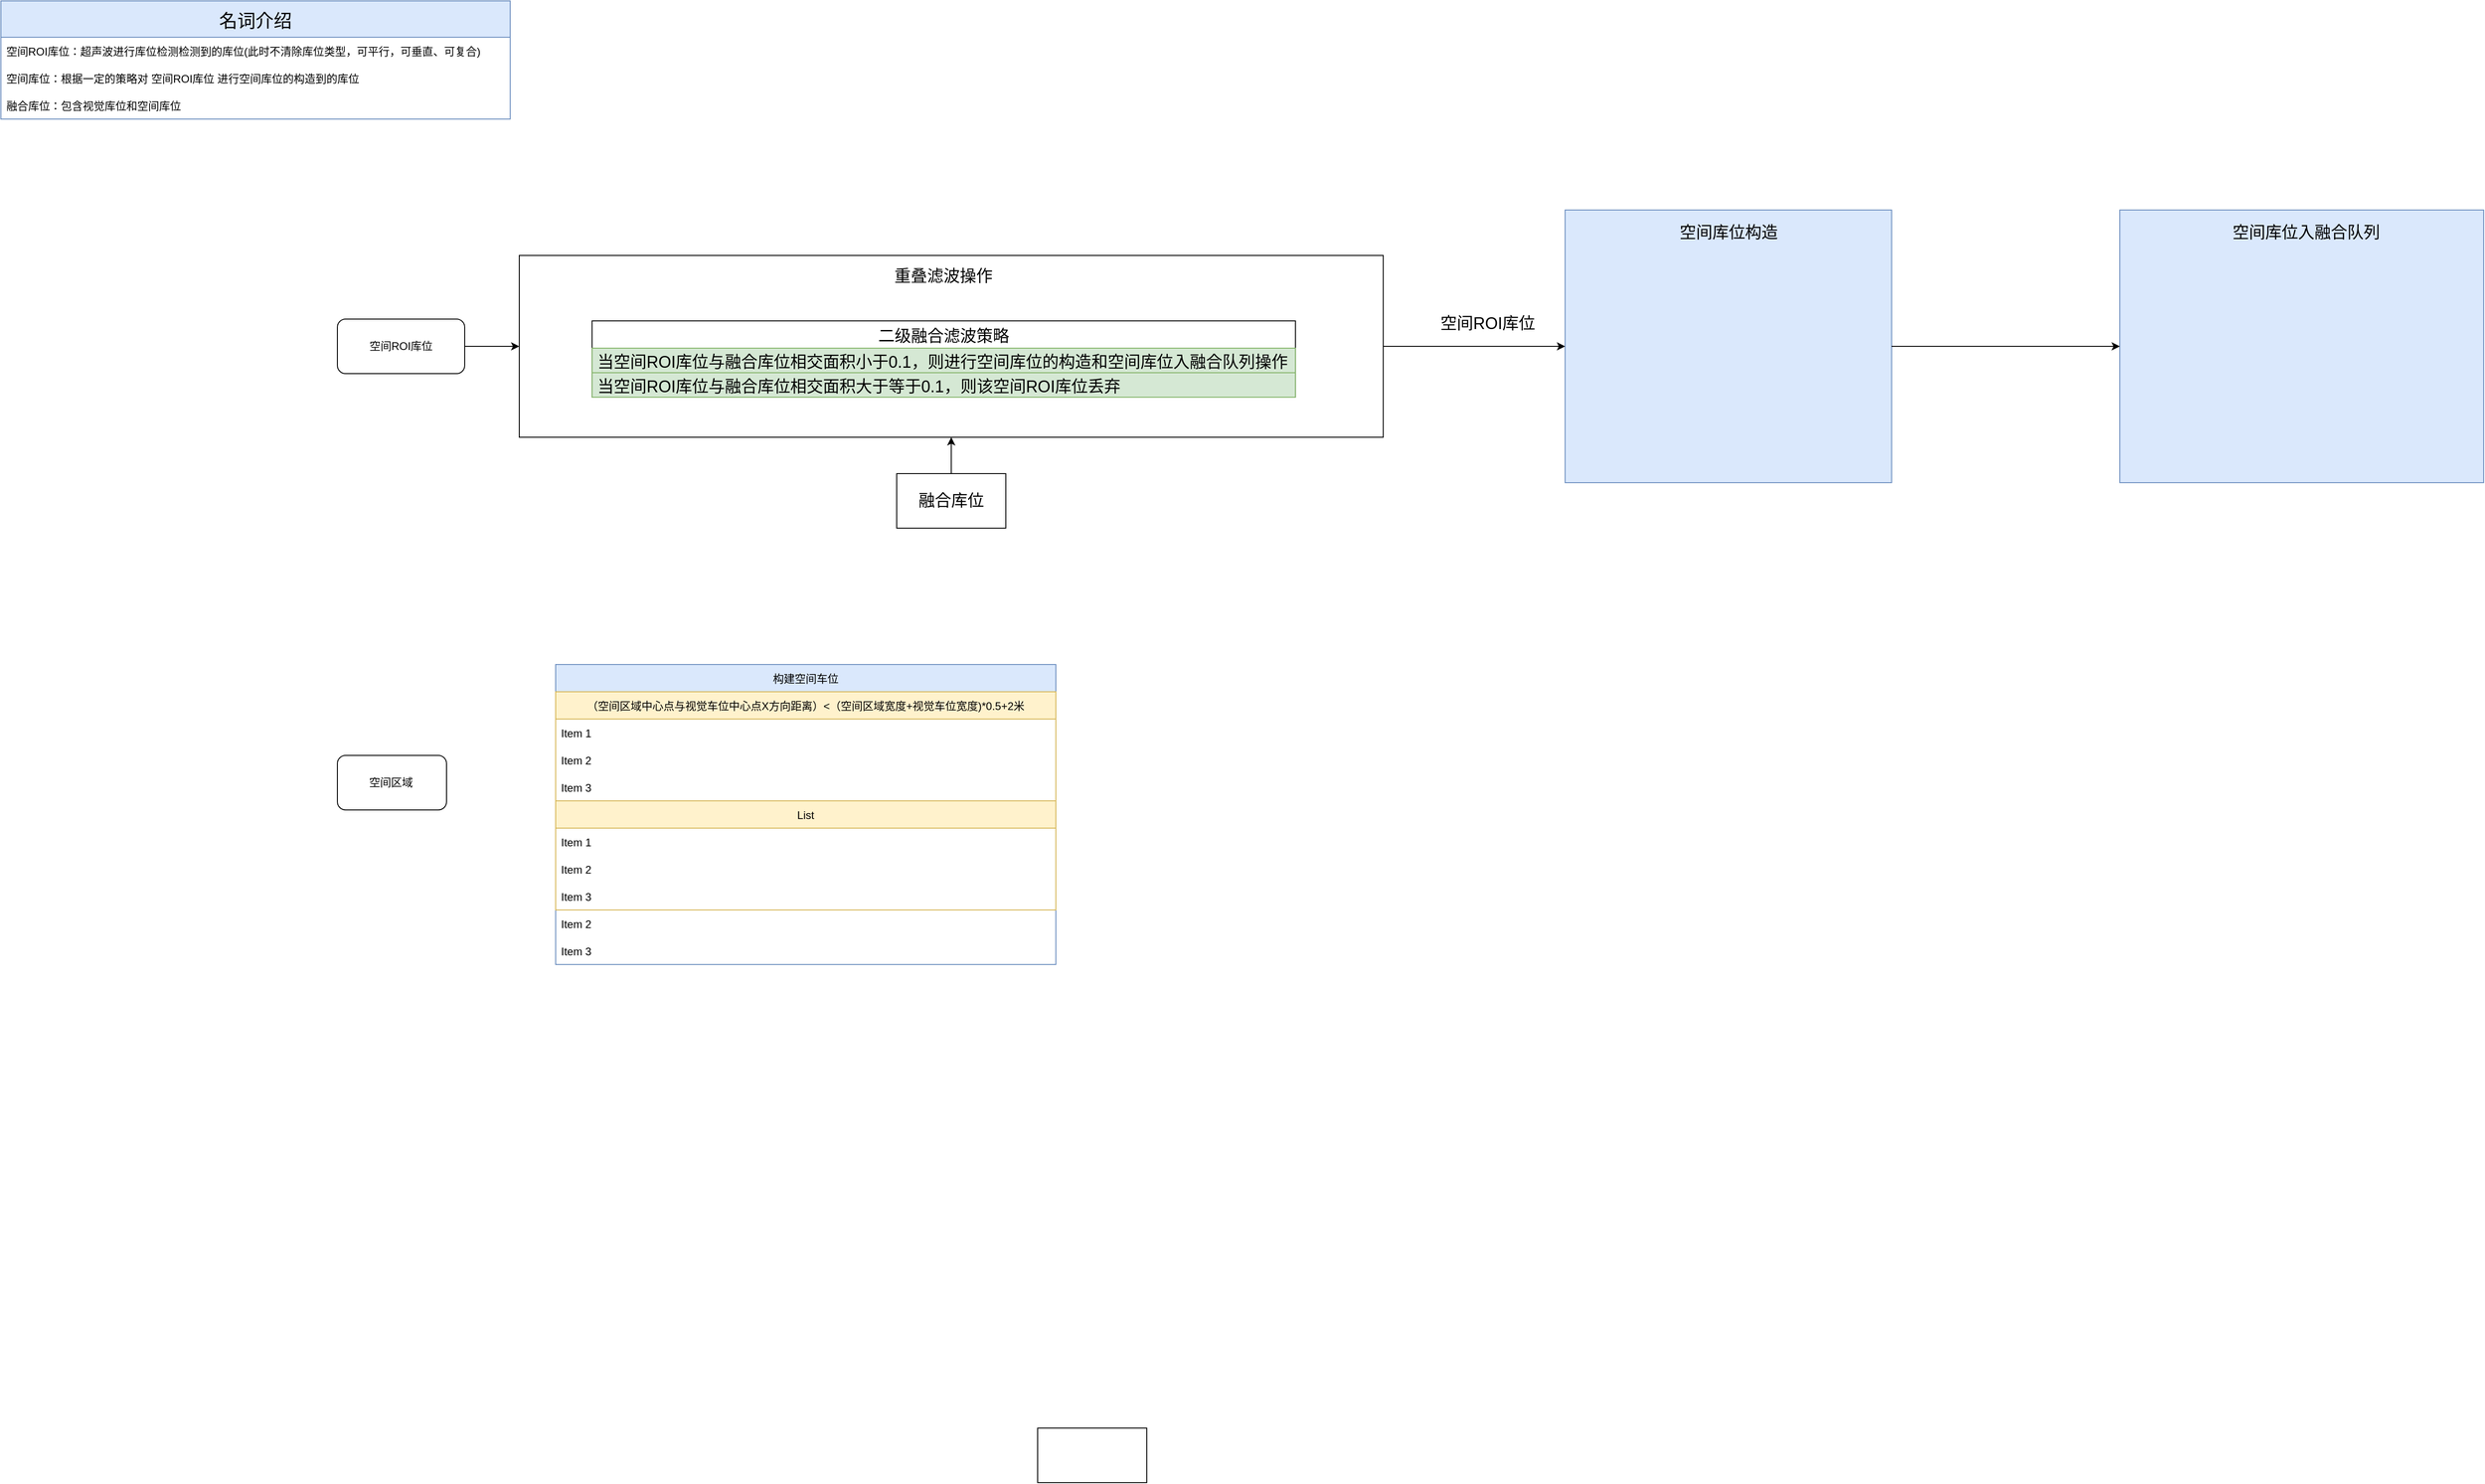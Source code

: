<mxfile version="16.2.4" type="github">
  <diagram id="cVR37ZmWGLsnPl2WjFdK" name="第 1 页">
    <mxGraphModel dx="830" dy="429" grid="1" gridSize="10" guides="1" tooltips="1" connect="1" arrows="1" fold="1" page="1" pageScale="1" pageWidth="827" pageHeight="1169" math="0" shadow="0">
      <root>
        <mxCell id="0" />
        <mxCell id="1" parent="0" />
        <mxCell id="-53x6ZhHskoMFxqWoibM-1" value="名词介绍" style="swimlane;fontStyle=0;childLayout=stackLayout;horizontal=1;startSize=40;horizontalStack=0;resizeParent=1;resizeParentMax=0;resizeLast=0;collapsible=1;marginBottom=0;fillColor=#dae8fc;strokeColor=#6c8ebf;fontSize=20;" parent="1" vertex="1">
          <mxGeometry x="110" y="370" width="560" height="130" as="geometry" />
        </mxCell>
        <mxCell id="-53x6ZhHskoMFxqWoibM-2" value="空间ROI库位：超声波进行库位检测检测到的库位(此时不清除库位类型，可平行，可垂直、可复合)" style="text;strokeColor=none;fillColor=none;align=left;verticalAlign=middle;spacingLeft=4;spacingRight=4;overflow=hidden;points=[[0,0.5],[1,0.5]];portConstraint=eastwest;rotatable=0;fontStyle=0" parent="-53x6ZhHskoMFxqWoibM-1" vertex="1">
          <mxGeometry y="40" width="560" height="30" as="geometry" />
        </mxCell>
        <mxCell id="-53x6ZhHskoMFxqWoibM-5" value="空间库位：根据一定的策略对 空间ROI库位 进行空间库位的构造到的库位" style="text;strokeColor=none;fillColor=none;align=left;verticalAlign=middle;spacingLeft=4;spacingRight=4;overflow=hidden;points=[[0,0.5],[1,0.5]];portConstraint=eastwest;rotatable=0;fontStyle=0" parent="-53x6ZhHskoMFxqWoibM-1" vertex="1">
          <mxGeometry y="70" width="560" height="30" as="geometry" />
        </mxCell>
        <mxCell id="-53x6ZhHskoMFxqWoibM-4" value="融合库位：包含视觉库位和空间库位" style="text;strokeColor=none;fillColor=none;align=left;verticalAlign=middle;spacingLeft=4;spacingRight=4;overflow=hidden;points=[[0,0.5],[1,0.5]];portConstraint=eastwest;rotatable=0;" parent="-53x6ZhHskoMFxqWoibM-1" vertex="1">
          <mxGeometry y="100" width="560" height="30" as="geometry" />
        </mxCell>
        <mxCell id="vag5pzR2IlvkHYRFwE1v-9" value="" style="group" parent="1" vertex="1" connectable="0">
          <mxGeometry x="1830" y="600" width="359" height="300" as="geometry" />
        </mxCell>
        <mxCell id="vag5pzR2IlvkHYRFwE1v-7" value="" style="rounded=0;whiteSpace=wrap;html=1;fontSize=18;fillColor=#dae8fc;strokeColor=#6c8ebf;" parent="vag5pzR2IlvkHYRFwE1v-9" vertex="1">
          <mxGeometry width="359" height="300" as="geometry" />
        </mxCell>
        <mxCell id="vag5pzR2IlvkHYRFwE1v-8" value="空间库位构造" style="text;html=1;strokeColor=none;fillColor=none;align=center;verticalAlign=middle;whiteSpace=wrap;rounded=0;fontSize=18;" parent="vag5pzR2IlvkHYRFwE1v-9" vertex="1">
          <mxGeometry x="89.5" y="10" width="180" height="30" as="geometry" />
        </mxCell>
        <mxCell id="vag5pzR2IlvkHYRFwE1v-22" value="" style="endArrow=classic;html=1;rounded=0;fontSize=18;exitX=1;exitY=0.5;exitDx=0;exitDy=0;entryX=0;entryY=0.5;entryDx=0;entryDy=0;" parent="1" source="vag5pzR2IlvkHYRFwE1v-3" target="vag5pzR2IlvkHYRFwE1v-7" edge="1">
          <mxGeometry width="50" height="50" relative="1" as="geometry">
            <mxPoint x="1020" y="1100" as="sourcePoint" />
            <mxPoint x="1070" y="1050" as="targetPoint" />
          </mxGeometry>
        </mxCell>
        <mxCell id="vag5pzR2IlvkHYRFwE1v-23" value="空间ROI库位" style="text;html=1;strokeColor=none;fillColor=none;align=center;verticalAlign=middle;whiteSpace=wrap;rounded=0;fontSize=18;" parent="1" vertex="1">
          <mxGeometry x="1690" y="710" width="110" height="30" as="geometry" />
        </mxCell>
        <mxCell id="vag5pzR2IlvkHYRFwE1v-24" value="" style="group" parent="1" vertex="1" connectable="0">
          <mxGeometry x="2440" y="600" width="400" height="300" as="geometry" />
        </mxCell>
        <mxCell id="vag5pzR2IlvkHYRFwE1v-11" value="" style="rounded=0;whiteSpace=wrap;html=1;fontSize=18;fillColor=#dae8fc;strokeColor=#6c8ebf;" parent="vag5pzR2IlvkHYRFwE1v-24" vertex="1">
          <mxGeometry width="400" height="300" as="geometry" />
        </mxCell>
        <mxCell id="vag5pzR2IlvkHYRFwE1v-12" value="空间库位入融合队列" style="text;html=1;strokeColor=none;fillColor=none;align=center;verticalAlign=middle;whiteSpace=wrap;rounded=0;fontSize=18;" parent="vag5pzR2IlvkHYRFwE1v-24" vertex="1">
          <mxGeometry x="90" y="10" width="230" height="30" as="geometry" />
        </mxCell>
        <mxCell id="vag5pzR2IlvkHYRFwE1v-26" style="edgeStyle=orthogonalEdgeStyle;rounded=0;orthogonalLoop=1;jettySize=auto;html=1;fontSize=18;" parent="1" source="vag5pzR2IlvkHYRFwE1v-25" target="vag5pzR2IlvkHYRFwE1v-3" edge="1">
          <mxGeometry relative="1" as="geometry" />
        </mxCell>
        <mxCell id="vag5pzR2IlvkHYRFwE1v-25" value="融合库位" style="rounded=0;whiteSpace=wrap;html=1;fontSize=18;" parent="1" vertex="1">
          <mxGeometry x="1095" y="890" width="120" height="60" as="geometry" />
        </mxCell>
        <mxCell id="vag5pzR2IlvkHYRFwE1v-32" value="" style="endArrow=classic;html=1;rounded=0;fontSize=18;exitX=1;exitY=0.5;exitDx=0;exitDy=0;" parent="1" source="vag5pzR2IlvkHYRFwE1v-7" target="vag5pzR2IlvkHYRFwE1v-11" edge="1">
          <mxGeometry width="50" height="50" relative="1" as="geometry">
            <mxPoint x="2580" y="1080" as="sourcePoint" />
            <mxPoint x="2630" y="1030" as="targetPoint" />
          </mxGeometry>
        </mxCell>
        <mxCell id="wFFDldKNsyOkt9aesf2Q-3" value="" style="group" vertex="1" connectable="0" parent="1">
          <mxGeometry x="480" y="720" width="140" height="60" as="geometry" />
        </mxCell>
        <mxCell id="wFFDldKNsyOkt9aesf2Q-1" value="" style="rounded=1;whiteSpace=wrap;html=1;" vertex="1" parent="wFFDldKNsyOkt9aesf2Q-3">
          <mxGeometry width="140" height="60" as="geometry" />
        </mxCell>
        <mxCell id="wFFDldKNsyOkt9aesf2Q-2" value="空间ROI库位" style="text;html=1;strokeColor=none;fillColor=none;align=center;verticalAlign=middle;whiteSpace=wrap;rounded=0;" vertex="1" parent="wFFDldKNsyOkt9aesf2Q-3">
          <mxGeometry x="25" y="15" width="90" height="30" as="geometry" />
        </mxCell>
        <mxCell id="wFFDldKNsyOkt9aesf2Q-4" style="edgeStyle=orthogonalEdgeStyle;rounded=0;orthogonalLoop=1;jettySize=auto;html=1;entryX=0;entryY=0.5;entryDx=0;entryDy=0;" edge="1" parent="1" source="wFFDldKNsyOkt9aesf2Q-1" target="vag5pzR2IlvkHYRFwE1v-3">
          <mxGeometry relative="1" as="geometry" />
        </mxCell>
        <mxCell id="wFFDldKNsyOkt9aesf2Q-5" value="" style="group" vertex="1" connectable="0" parent="1">
          <mxGeometry x="680" y="650" width="950" height="200" as="geometry" />
        </mxCell>
        <mxCell id="vag5pzR2IlvkHYRFwE1v-3" value="" style="rounded=0;whiteSpace=wrap;html=1;fontSize=18;" parent="wFFDldKNsyOkt9aesf2Q-5" vertex="1">
          <mxGeometry width="950" height="200" as="geometry" />
        </mxCell>
        <mxCell id="vag5pzR2IlvkHYRFwE1v-4" value="重叠滤波操作" style="text;html=1;strokeColor=none;fillColor=none;align=center;verticalAlign=middle;whiteSpace=wrap;rounded=0;fontSize=18;" parent="wFFDldKNsyOkt9aesf2Q-5" vertex="1">
          <mxGeometry x="248.231" y="9" width="437.046" height="27.0" as="geometry" />
        </mxCell>
        <mxCell id="vag5pzR2IlvkHYRFwE1v-27" value="二级融合滤波策略" style="swimlane;fontStyle=0;childLayout=stackLayout;horizontal=1;startSize=30;horizontalStack=0;resizeParent=1;resizeParentMax=0;resizeLast=0;collapsible=1;marginBottom=0;fontSize=18;" parent="wFFDldKNsyOkt9aesf2Q-5" vertex="1">
          <mxGeometry x="80.046" y="72" width="773.414" height="84" as="geometry" />
        </mxCell>
        <mxCell id="vag5pzR2IlvkHYRFwE1v-28" value="当空间ROI库位与融合库位相交面积小于0.1，则进行空间库位的构造和空间库位入融合队列操作" style="text;strokeColor=#82b366;fillColor=#d5e8d4;align=left;verticalAlign=middle;spacingLeft=4;spacingRight=4;overflow=hidden;points=[[0,0.5],[1,0.5]];portConstraint=eastwest;rotatable=0;fontSize=18;" parent="vag5pzR2IlvkHYRFwE1v-27" vertex="1">
          <mxGeometry y="30" width="773.414" height="27.0" as="geometry" />
        </mxCell>
        <mxCell id="vag5pzR2IlvkHYRFwE1v-29" value="当空间ROI库位与融合库位相交面积大于等于0.1，则该空间ROI库位丢弃" style="text;strokeColor=#82b366;fillColor=#d5e8d4;align=left;verticalAlign=middle;spacingLeft=4;spacingRight=4;overflow=hidden;points=[[0,0.5],[1,0.5]];portConstraint=eastwest;rotatable=0;fontSize=18;" parent="vag5pzR2IlvkHYRFwE1v-27" vertex="1">
          <mxGeometry y="57" width="773.414" height="27.0" as="geometry" />
        </mxCell>
        <mxCell id="wFFDldKNsyOkt9aesf2Q-6" value="" style="rounded=0;whiteSpace=wrap;html=1;" vertex="1" parent="1">
          <mxGeometry x="1250" y="1940" width="120" height="60" as="geometry" />
        </mxCell>
        <mxCell id="wFFDldKNsyOkt9aesf2Q-11" value="" style="group" vertex="1" connectable="0" parent="1">
          <mxGeometry x="480" y="1200" width="120" height="60" as="geometry" />
        </mxCell>
        <mxCell id="wFFDldKNsyOkt9aesf2Q-8" value="" style="rounded=1;whiteSpace=wrap;html=1;" vertex="1" parent="wFFDldKNsyOkt9aesf2Q-11">
          <mxGeometry width="120" height="60" as="geometry" />
        </mxCell>
        <mxCell id="wFFDldKNsyOkt9aesf2Q-10" value="空间区域" style="text;html=1;strokeColor=none;fillColor=none;align=center;verticalAlign=middle;whiteSpace=wrap;rounded=0;" vertex="1" parent="wFFDldKNsyOkt9aesf2Q-11">
          <mxGeometry x="29" y="15" width="60" height="30" as="geometry" />
        </mxCell>
        <mxCell id="wFFDldKNsyOkt9aesf2Q-14" value="构建空间车位" style="swimlane;fontStyle=0;childLayout=stackLayout;horizontal=1;startSize=30;horizontalStack=0;resizeParent=1;resizeParentMax=0;resizeLast=0;collapsible=1;marginBottom=0;fillColor=#dae8fc;strokeColor=#6c8ebf;" vertex="1" parent="1">
          <mxGeometry x="720" y="1100" width="550" height="330" as="geometry" />
        </mxCell>
        <mxCell id="wFFDldKNsyOkt9aesf2Q-18" value="（空间区域中心点与视觉车位中心点X方向距离）&lt;（空间区域宽度+视觉车位宽度)*0.5+2米" style="swimlane;fontStyle=0;childLayout=stackLayout;horizontal=1;startSize=30;horizontalStack=0;resizeParent=1;resizeParentMax=0;resizeLast=0;collapsible=1;marginBottom=0;fillColor=#fff2cc;strokeColor=#d6b656;" vertex="1" parent="wFFDldKNsyOkt9aesf2Q-14">
          <mxGeometry y="30" width="550" height="120" as="geometry" />
        </mxCell>
        <mxCell id="wFFDldKNsyOkt9aesf2Q-19" value="Item 1" style="text;strokeColor=none;fillColor=none;align=left;verticalAlign=middle;spacingLeft=4;spacingRight=4;overflow=hidden;points=[[0,0.5],[1,0.5]];portConstraint=eastwest;rotatable=0;" vertex="1" parent="wFFDldKNsyOkt9aesf2Q-18">
          <mxGeometry y="30" width="550" height="30" as="geometry" />
        </mxCell>
        <mxCell id="wFFDldKNsyOkt9aesf2Q-20" value="Item 2" style="text;strokeColor=none;fillColor=none;align=left;verticalAlign=middle;spacingLeft=4;spacingRight=4;overflow=hidden;points=[[0,0.5],[1,0.5]];portConstraint=eastwest;rotatable=0;" vertex="1" parent="wFFDldKNsyOkt9aesf2Q-18">
          <mxGeometry y="60" width="550" height="30" as="geometry" />
        </mxCell>
        <mxCell id="wFFDldKNsyOkt9aesf2Q-21" value="Item 3" style="text;strokeColor=none;fillColor=none;align=left;verticalAlign=middle;spacingLeft=4;spacingRight=4;overflow=hidden;points=[[0,0.5],[1,0.5]];portConstraint=eastwest;rotatable=0;" vertex="1" parent="wFFDldKNsyOkt9aesf2Q-18">
          <mxGeometry y="90" width="550" height="30" as="geometry" />
        </mxCell>
        <mxCell id="wFFDldKNsyOkt9aesf2Q-22" value="List" style="swimlane;fontStyle=0;childLayout=stackLayout;horizontal=1;startSize=30;horizontalStack=0;resizeParent=1;resizeParentMax=0;resizeLast=0;collapsible=1;marginBottom=0;fillColor=#fff2cc;strokeColor=#d6b656;" vertex="1" parent="wFFDldKNsyOkt9aesf2Q-14">
          <mxGeometry y="150" width="550" height="120" as="geometry" />
        </mxCell>
        <mxCell id="wFFDldKNsyOkt9aesf2Q-23" value="Item 1" style="text;strokeColor=none;fillColor=none;align=left;verticalAlign=middle;spacingLeft=4;spacingRight=4;overflow=hidden;points=[[0,0.5],[1,0.5]];portConstraint=eastwest;rotatable=0;" vertex="1" parent="wFFDldKNsyOkt9aesf2Q-22">
          <mxGeometry y="30" width="550" height="30" as="geometry" />
        </mxCell>
        <mxCell id="wFFDldKNsyOkt9aesf2Q-24" value="Item 2" style="text;strokeColor=none;fillColor=none;align=left;verticalAlign=middle;spacingLeft=4;spacingRight=4;overflow=hidden;points=[[0,0.5],[1,0.5]];portConstraint=eastwest;rotatable=0;" vertex="1" parent="wFFDldKNsyOkt9aesf2Q-22">
          <mxGeometry y="60" width="550" height="30" as="geometry" />
        </mxCell>
        <mxCell id="wFFDldKNsyOkt9aesf2Q-25" value="Item 3" style="text;strokeColor=none;fillColor=none;align=left;verticalAlign=middle;spacingLeft=4;spacingRight=4;overflow=hidden;points=[[0,0.5],[1,0.5]];portConstraint=eastwest;rotatable=0;" vertex="1" parent="wFFDldKNsyOkt9aesf2Q-22">
          <mxGeometry y="90" width="550" height="30" as="geometry" />
        </mxCell>
        <mxCell id="wFFDldKNsyOkt9aesf2Q-16" value="Item 2" style="text;strokeColor=none;fillColor=none;align=left;verticalAlign=middle;spacingLeft=4;spacingRight=4;overflow=hidden;points=[[0,0.5],[1,0.5]];portConstraint=eastwest;rotatable=0;" vertex="1" parent="wFFDldKNsyOkt9aesf2Q-14">
          <mxGeometry y="270" width="550" height="30" as="geometry" />
        </mxCell>
        <mxCell id="wFFDldKNsyOkt9aesf2Q-17" value="Item 3" style="text;strokeColor=none;fillColor=none;align=left;verticalAlign=middle;spacingLeft=4;spacingRight=4;overflow=hidden;points=[[0,0.5],[1,0.5]];portConstraint=eastwest;rotatable=0;" vertex="1" parent="wFFDldKNsyOkt9aesf2Q-14">
          <mxGeometry y="300" width="550" height="30" as="geometry" />
        </mxCell>
      </root>
    </mxGraphModel>
  </diagram>
</mxfile>
